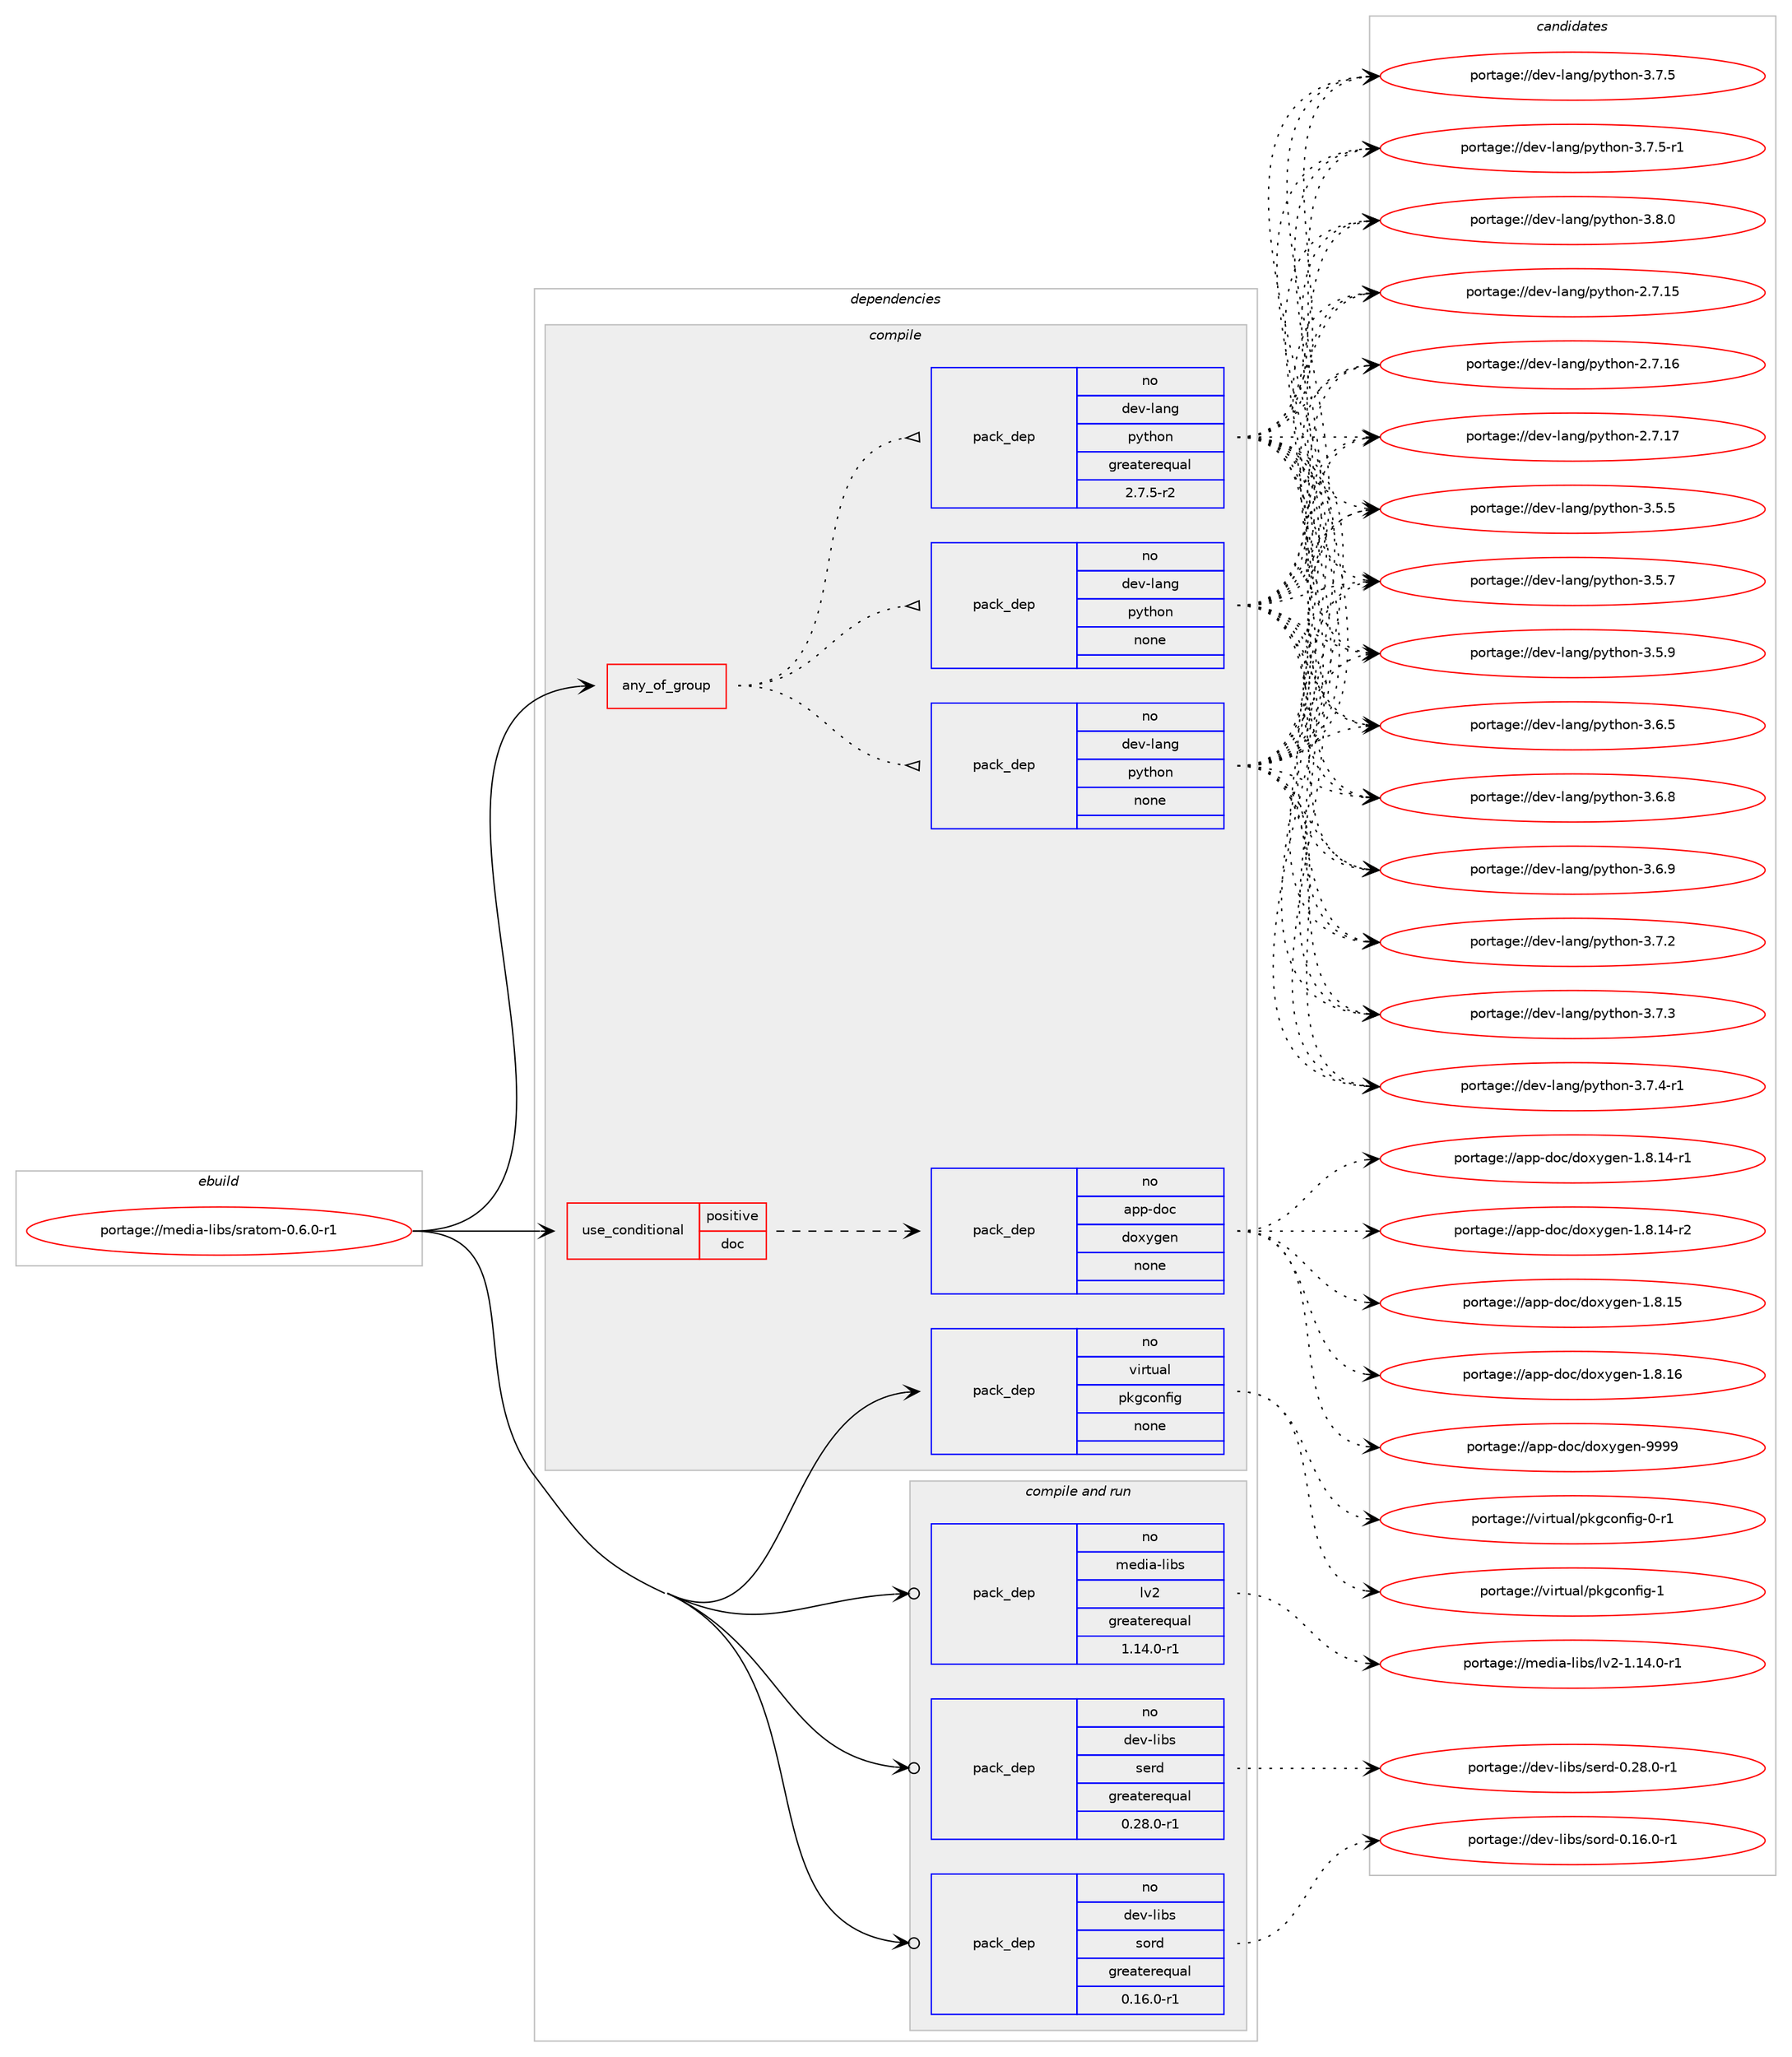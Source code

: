 digraph prolog {

# *************
# Graph options
# *************

newrank=true;
concentrate=true;
compound=true;
graph [rankdir=LR,fontname=Helvetica,fontsize=10,ranksep=1.5];#, ranksep=2.5, nodesep=0.2];
edge  [arrowhead=vee];
node  [fontname=Helvetica,fontsize=10];

# **********
# The ebuild
# **********

subgraph cluster_leftcol {
color=gray;
rank=same;
label=<<i>ebuild</i>>;
id [label="portage://media-libs/sratom-0.6.0-r1", color=red, width=4, href="../media-libs/sratom-0.6.0-r1.svg"];
}

# ****************
# The dependencies
# ****************

subgraph cluster_midcol {
color=gray;
label=<<i>dependencies</i>>;
subgraph cluster_compile {
fillcolor="#eeeeee";
style=filled;
label=<<i>compile</i>>;
subgraph any5208 {
dependency324596 [label=<<TABLE BORDER="0" CELLBORDER="1" CELLSPACING="0" CELLPADDING="4"><TR><TD CELLPADDING="10">any_of_group</TD></TR></TABLE>>, shape=none, color=red];subgraph pack238099 {
dependency324597 [label=<<TABLE BORDER="0" CELLBORDER="1" CELLSPACING="0" CELLPADDING="4" WIDTH="220"><TR><TD ROWSPAN="6" CELLPADDING="30">pack_dep</TD></TR><TR><TD WIDTH="110">no</TD></TR><TR><TD>dev-lang</TD></TR><TR><TD>python</TD></TR><TR><TD>none</TD></TR><TR><TD></TD></TR></TABLE>>, shape=none, color=blue];
}
dependency324596:e -> dependency324597:w [weight=20,style="dotted",arrowhead="oinv"];
subgraph pack238100 {
dependency324598 [label=<<TABLE BORDER="0" CELLBORDER="1" CELLSPACING="0" CELLPADDING="4" WIDTH="220"><TR><TD ROWSPAN="6" CELLPADDING="30">pack_dep</TD></TR><TR><TD WIDTH="110">no</TD></TR><TR><TD>dev-lang</TD></TR><TR><TD>python</TD></TR><TR><TD>none</TD></TR><TR><TD></TD></TR></TABLE>>, shape=none, color=blue];
}
dependency324596:e -> dependency324598:w [weight=20,style="dotted",arrowhead="oinv"];
subgraph pack238101 {
dependency324599 [label=<<TABLE BORDER="0" CELLBORDER="1" CELLSPACING="0" CELLPADDING="4" WIDTH="220"><TR><TD ROWSPAN="6" CELLPADDING="30">pack_dep</TD></TR><TR><TD WIDTH="110">no</TD></TR><TR><TD>dev-lang</TD></TR><TR><TD>python</TD></TR><TR><TD>greaterequal</TD></TR><TR><TD>2.7.5-r2</TD></TR></TABLE>>, shape=none, color=blue];
}
dependency324596:e -> dependency324599:w [weight=20,style="dotted",arrowhead="oinv"];
}
id:e -> dependency324596:w [weight=20,style="solid",arrowhead="vee"];
subgraph cond81151 {
dependency324600 [label=<<TABLE BORDER="0" CELLBORDER="1" CELLSPACING="0" CELLPADDING="4"><TR><TD ROWSPAN="3" CELLPADDING="10">use_conditional</TD></TR><TR><TD>positive</TD></TR><TR><TD>doc</TD></TR></TABLE>>, shape=none, color=red];
subgraph pack238102 {
dependency324601 [label=<<TABLE BORDER="0" CELLBORDER="1" CELLSPACING="0" CELLPADDING="4" WIDTH="220"><TR><TD ROWSPAN="6" CELLPADDING="30">pack_dep</TD></TR><TR><TD WIDTH="110">no</TD></TR><TR><TD>app-doc</TD></TR><TR><TD>doxygen</TD></TR><TR><TD>none</TD></TR><TR><TD></TD></TR></TABLE>>, shape=none, color=blue];
}
dependency324600:e -> dependency324601:w [weight=20,style="dashed",arrowhead="vee"];
}
id:e -> dependency324600:w [weight=20,style="solid",arrowhead="vee"];
subgraph pack238103 {
dependency324602 [label=<<TABLE BORDER="0" CELLBORDER="1" CELLSPACING="0" CELLPADDING="4" WIDTH="220"><TR><TD ROWSPAN="6" CELLPADDING="30">pack_dep</TD></TR><TR><TD WIDTH="110">no</TD></TR><TR><TD>virtual</TD></TR><TR><TD>pkgconfig</TD></TR><TR><TD>none</TD></TR><TR><TD></TD></TR></TABLE>>, shape=none, color=blue];
}
id:e -> dependency324602:w [weight=20,style="solid",arrowhead="vee"];
}
subgraph cluster_compileandrun {
fillcolor="#eeeeee";
style=filled;
label=<<i>compile and run</i>>;
subgraph pack238104 {
dependency324603 [label=<<TABLE BORDER="0" CELLBORDER="1" CELLSPACING="0" CELLPADDING="4" WIDTH="220"><TR><TD ROWSPAN="6" CELLPADDING="30">pack_dep</TD></TR><TR><TD WIDTH="110">no</TD></TR><TR><TD>dev-libs</TD></TR><TR><TD>serd</TD></TR><TR><TD>greaterequal</TD></TR><TR><TD>0.28.0-r1</TD></TR></TABLE>>, shape=none, color=blue];
}
id:e -> dependency324603:w [weight=20,style="solid",arrowhead="odotvee"];
subgraph pack238105 {
dependency324604 [label=<<TABLE BORDER="0" CELLBORDER="1" CELLSPACING="0" CELLPADDING="4" WIDTH="220"><TR><TD ROWSPAN="6" CELLPADDING="30">pack_dep</TD></TR><TR><TD WIDTH="110">no</TD></TR><TR><TD>dev-libs</TD></TR><TR><TD>sord</TD></TR><TR><TD>greaterequal</TD></TR><TR><TD>0.16.0-r1</TD></TR></TABLE>>, shape=none, color=blue];
}
id:e -> dependency324604:w [weight=20,style="solid",arrowhead="odotvee"];
subgraph pack238106 {
dependency324605 [label=<<TABLE BORDER="0" CELLBORDER="1" CELLSPACING="0" CELLPADDING="4" WIDTH="220"><TR><TD ROWSPAN="6" CELLPADDING="30">pack_dep</TD></TR><TR><TD WIDTH="110">no</TD></TR><TR><TD>media-libs</TD></TR><TR><TD>lv2</TD></TR><TR><TD>greaterequal</TD></TR><TR><TD>1.14.0-r1</TD></TR></TABLE>>, shape=none, color=blue];
}
id:e -> dependency324605:w [weight=20,style="solid",arrowhead="odotvee"];
}
subgraph cluster_run {
fillcolor="#eeeeee";
style=filled;
label=<<i>run</i>>;
}
}

# **************
# The candidates
# **************

subgraph cluster_choices {
rank=same;
color=gray;
label=<<i>candidates</i>>;

subgraph choice238099 {
color=black;
nodesep=1;
choiceportage10010111845108971101034711212111610411111045504655464953 [label="portage://dev-lang/python-2.7.15", color=red, width=4,href="../dev-lang/python-2.7.15.svg"];
choiceportage10010111845108971101034711212111610411111045504655464954 [label="portage://dev-lang/python-2.7.16", color=red, width=4,href="../dev-lang/python-2.7.16.svg"];
choiceportage10010111845108971101034711212111610411111045504655464955 [label="portage://dev-lang/python-2.7.17", color=red, width=4,href="../dev-lang/python-2.7.17.svg"];
choiceportage100101118451089711010347112121116104111110455146534653 [label="portage://dev-lang/python-3.5.5", color=red, width=4,href="../dev-lang/python-3.5.5.svg"];
choiceportage100101118451089711010347112121116104111110455146534655 [label="portage://dev-lang/python-3.5.7", color=red, width=4,href="../dev-lang/python-3.5.7.svg"];
choiceportage100101118451089711010347112121116104111110455146534657 [label="portage://dev-lang/python-3.5.9", color=red, width=4,href="../dev-lang/python-3.5.9.svg"];
choiceportage100101118451089711010347112121116104111110455146544653 [label="portage://dev-lang/python-3.6.5", color=red, width=4,href="../dev-lang/python-3.6.5.svg"];
choiceportage100101118451089711010347112121116104111110455146544656 [label="portage://dev-lang/python-3.6.8", color=red, width=4,href="../dev-lang/python-3.6.8.svg"];
choiceportage100101118451089711010347112121116104111110455146544657 [label="portage://dev-lang/python-3.6.9", color=red, width=4,href="../dev-lang/python-3.6.9.svg"];
choiceportage100101118451089711010347112121116104111110455146554650 [label="portage://dev-lang/python-3.7.2", color=red, width=4,href="../dev-lang/python-3.7.2.svg"];
choiceportage100101118451089711010347112121116104111110455146554651 [label="portage://dev-lang/python-3.7.3", color=red, width=4,href="../dev-lang/python-3.7.3.svg"];
choiceportage1001011184510897110103471121211161041111104551465546524511449 [label="portage://dev-lang/python-3.7.4-r1", color=red, width=4,href="../dev-lang/python-3.7.4-r1.svg"];
choiceportage100101118451089711010347112121116104111110455146554653 [label="portage://dev-lang/python-3.7.5", color=red, width=4,href="../dev-lang/python-3.7.5.svg"];
choiceportage1001011184510897110103471121211161041111104551465546534511449 [label="portage://dev-lang/python-3.7.5-r1", color=red, width=4,href="../dev-lang/python-3.7.5-r1.svg"];
choiceportage100101118451089711010347112121116104111110455146564648 [label="portage://dev-lang/python-3.8.0", color=red, width=4,href="../dev-lang/python-3.8.0.svg"];
dependency324597:e -> choiceportage10010111845108971101034711212111610411111045504655464953:w [style=dotted,weight="100"];
dependency324597:e -> choiceportage10010111845108971101034711212111610411111045504655464954:w [style=dotted,weight="100"];
dependency324597:e -> choiceportage10010111845108971101034711212111610411111045504655464955:w [style=dotted,weight="100"];
dependency324597:e -> choiceportage100101118451089711010347112121116104111110455146534653:w [style=dotted,weight="100"];
dependency324597:e -> choiceportage100101118451089711010347112121116104111110455146534655:w [style=dotted,weight="100"];
dependency324597:e -> choiceportage100101118451089711010347112121116104111110455146534657:w [style=dotted,weight="100"];
dependency324597:e -> choiceportage100101118451089711010347112121116104111110455146544653:w [style=dotted,weight="100"];
dependency324597:e -> choiceportage100101118451089711010347112121116104111110455146544656:w [style=dotted,weight="100"];
dependency324597:e -> choiceportage100101118451089711010347112121116104111110455146544657:w [style=dotted,weight="100"];
dependency324597:e -> choiceportage100101118451089711010347112121116104111110455146554650:w [style=dotted,weight="100"];
dependency324597:e -> choiceportage100101118451089711010347112121116104111110455146554651:w [style=dotted,weight="100"];
dependency324597:e -> choiceportage1001011184510897110103471121211161041111104551465546524511449:w [style=dotted,weight="100"];
dependency324597:e -> choiceportage100101118451089711010347112121116104111110455146554653:w [style=dotted,weight="100"];
dependency324597:e -> choiceportage1001011184510897110103471121211161041111104551465546534511449:w [style=dotted,weight="100"];
dependency324597:e -> choiceportage100101118451089711010347112121116104111110455146564648:w [style=dotted,weight="100"];
}
subgraph choice238100 {
color=black;
nodesep=1;
choiceportage10010111845108971101034711212111610411111045504655464953 [label="portage://dev-lang/python-2.7.15", color=red, width=4,href="../dev-lang/python-2.7.15.svg"];
choiceportage10010111845108971101034711212111610411111045504655464954 [label="portage://dev-lang/python-2.7.16", color=red, width=4,href="../dev-lang/python-2.7.16.svg"];
choiceportage10010111845108971101034711212111610411111045504655464955 [label="portage://dev-lang/python-2.7.17", color=red, width=4,href="../dev-lang/python-2.7.17.svg"];
choiceportage100101118451089711010347112121116104111110455146534653 [label="portage://dev-lang/python-3.5.5", color=red, width=4,href="../dev-lang/python-3.5.5.svg"];
choiceportage100101118451089711010347112121116104111110455146534655 [label="portage://dev-lang/python-3.5.7", color=red, width=4,href="../dev-lang/python-3.5.7.svg"];
choiceportage100101118451089711010347112121116104111110455146534657 [label="portage://dev-lang/python-3.5.9", color=red, width=4,href="../dev-lang/python-3.5.9.svg"];
choiceportage100101118451089711010347112121116104111110455146544653 [label="portage://dev-lang/python-3.6.5", color=red, width=4,href="../dev-lang/python-3.6.5.svg"];
choiceportage100101118451089711010347112121116104111110455146544656 [label="portage://dev-lang/python-3.6.8", color=red, width=4,href="../dev-lang/python-3.6.8.svg"];
choiceportage100101118451089711010347112121116104111110455146544657 [label="portage://dev-lang/python-3.6.9", color=red, width=4,href="../dev-lang/python-3.6.9.svg"];
choiceportage100101118451089711010347112121116104111110455146554650 [label="portage://dev-lang/python-3.7.2", color=red, width=4,href="../dev-lang/python-3.7.2.svg"];
choiceportage100101118451089711010347112121116104111110455146554651 [label="portage://dev-lang/python-3.7.3", color=red, width=4,href="../dev-lang/python-3.7.3.svg"];
choiceportage1001011184510897110103471121211161041111104551465546524511449 [label="portage://dev-lang/python-3.7.4-r1", color=red, width=4,href="../dev-lang/python-3.7.4-r1.svg"];
choiceportage100101118451089711010347112121116104111110455146554653 [label="portage://dev-lang/python-3.7.5", color=red, width=4,href="../dev-lang/python-3.7.5.svg"];
choiceportage1001011184510897110103471121211161041111104551465546534511449 [label="portage://dev-lang/python-3.7.5-r1", color=red, width=4,href="../dev-lang/python-3.7.5-r1.svg"];
choiceportage100101118451089711010347112121116104111110455146564648 [label="portage://dev-lang/python-3.8.0", color=red, width=4,href="../dev-lang/python-3.8.0.svg"];
dependency324598:e -> choiceportage10010111845108971101034711212111610411111045504655464953:w [style=dotted,weight="100"];
dependency324598:e -> choiceportage10010111845108971101034711212111610411111045504655464954:w [style=dotted,weight="100"];
dependency324598:e -> choiceportage10010111845108971101034711212111610411111045504655464955:w [style=dotted,weight="100"];
dependency324598:e -> choiceportage100101118451089711010347112121116104111110455146534653:w [style=dotted,weight="100"];
dependency324598:e -> choiceportage100101118451089711010347112121116104111110455146534655:w [style=dotted,weight="100"];
dependency324598:e -> choiceportage100101118451089711010347112121116104111110455146534657:w [style=dotted,weight="100"];
dependency324598:e -> choiceportage100101118451089711010347112121116104111110455146544653:w [style=dotted,weight="100"];
dependency324598:e -> choiceportage100101118451089711010347112121116104111110455146544656:w [style=dotted,weight="100"];
dependency324598:e -> choiceportage100101118451089711010347112121116104111110455146544657:w [style=dotted,weight="100"];
dependency324598:e -> choiceportage100101118451089711010347112121116104111110455146554650:w [style=dotted,weight="100"];
dependency324598:e -> choiceportage100101118451089711010347112121116104111110455146554651:w [style=dotted,weight="100"];
dependency324598:e -> choiceportage1001011184510897110103471121211161041111104551465546524511449:w [style=dotted,weight="100"];
dependency324598:e -> choiceportage100101118451089711010347112121116104111110455146554653:w [style=dotted,weight="100"];
dependency324598:e -> choiceportage1001011184510897110103471121211161041111104551465546534511449:w [style=dotted,weight="100"];
dependency324598:e -> choiceportage100101118451089711010347112121116104111110455146564648:w [style=dotted,weight="100"];
}
subgraph choice238101 {
color=black;
nodesep=1;
choiceportage10010111845108971101034711212111610411111045504655464953 [label="portage://dev-lang/python-2.7.15", color=red, width=4,href="../dev-lang/python-2.7.15.svg"];
choiceportage10010111845108971101034711212111610411111045504655464954 [label="portage://dev-lang/python-2.7.16", color=red, width=4,href="../dev-lang/python-2.7.16.svg"];
choiceportage10010111845108971101034711212111610411111045504655464955 [label="portage://dev-lang/python-2.7.17", color=red, width=4,href="../dev-lang/python-2.7.17.svg"];
choiceportage100101118451089711010347112121116104111110455146534653 [label="portage://dev-lang/python-3.5.5", color=red, width=4,href="../dev-lang/python-3.5.5.svg"];
choiceportage100101118451089711010347112121116104111110455146534655 [label="portage://dev-lang/python-3.5.7", color=red, width=4,href="../dev-lang/python-3.5.7.svg"];
choiceportage100101118451089711010347112121116104111110455146534657 [label="portage://dev-lang/python-3.5.9", color=red, width=4,href="../dev-lang/python-3.5.9.svg"];
choiceportage100101118451089711010347112121116104111110455146544653 [label="portage://dev-lang/python-3.6.5", color=red, width=4,href="../dev-lang/python-3.6.5.svg"];
choiceportage100101118451089711010347112121116104111110455146544656 [label="portage://dev-lang/python-3.6.8", color=red, width=4,href="../dev-lang/python-3.6.8.svg"];
choiceportage100101118451089711010347112121116104111110455146544657 [label="portage://dev-lang/python-3.6.9", color=red, width=4,href="../dev-lang/python-3.6.9.svg"];
choiceportage100101118451089711010347112121116104111110455146554650 [label="portage://dev-lang/python-3.7.2", color=red, width=4,href="../dev-lang/python-3.7.2.svg"];
choiceportage100101118451089711010347112121116104111110455146554651 [label="portage://dev-lang/python-3.7.3", color=red, width=4,href="../dev-lang/python-3.7.3.svg"];
choiceportage1001011184510897110103471121211161041111104551465546524511449 [label="portage://dev-lang/python-3.7.4-r1", color=red, width=4,href="../dev-lang/python-3.7.4-r1.svg"];
choiceportage100101118451089711010347112121116104111110455146554653 [label="portage://dev-lang/python-3.7.5", color=red, width=4,href="../dev-lang/python-3.7.5.svg"];
choiceportage1001011184510897110103471121211161041111104551465546534511449 [label="portage://dev-lang/python-3.7.5-r1", color=red, width=4,href="../dev-lang/python-3.7.5-r1.svg"];
choiceportage100101118451089711010347112121116104111110455146564648 [label="portage://dev-lang/python-3.8.0", color=red, width=4,href="../dev-lang/python-3.8.0.svg"];
dependency324599:e -> choiceportage10010111845108971101034711212111610411111045504655464953:w [style=dotted,weight="100"];
dependency324599:e -> choiceportage10010111845108971101034711212111610411111045504655464954:w [style=dotted,weight="100"];
dependency324599:e -> choiceportage10010111845108971101034711212111610411111045504655464955:w [style=dotted,weight="100"];
dependency324599:e -> choiceportage100101118451089711010347112121116104111110455146534653:w [style=dotted,weight="100"];
dependency324599:e -> choiceportage100101118451089711010347112121116104111110455146534655:w [style=dotted,weight="100"];
dependency324599:e -> choiceportage100101118451089711010347112121116104111110455146534657:w [style=dotted,weight="100"];
dependency324599:e -> choiceportage100101118451089711010347112121116104111110455146544653:w [style=dotted,weight="100"];
dependency324599:e -> choiceportage100101118451089711010347112121116104111110455146544656:w [style=dotted,weight="100"];
dependency324599:e -> choiceportage100101118451089711010347112121116104111110455146544657:w [style=dotted,weight="100"];
dependency324599:e -> choiceportage100101118451089711010347112121116104111110455146554650:w [style=dotted,weight="100"];
dependency324599:e -> choiceportage100101118451089711010347112121116104111110455146554651:w [style=dotted,weight="100"];
dependency324599:e -> choiceportage1001011184510897110103471121211161041111104551465546524511449:w [style=dotted,weight="100"];
dependency324599:e -> choiceportage100101118451089711010347112121116104111110455146554653:w [style=dotted,weight="100"];
dependency324599:e -> choiceportage1001011184510897110103471121211161041111104551465546534511449:w [style=dotted,weight="100"];
dependency324599:e -> choiceportage100101118451089711010347112121116104111110455146564648:w [style=dotted,weight="100"];
}
subgraph choice238102 {
color=black;
nodesep=1;
choiceportage97112112451001119947100111120121103101110454946564649524511449 [label="portage://app-doc/doxygen-1.8.14-r1", color=red, width=4,href="../app-doc/doxygen-1.8.14-r1.svg"];
choiceportage97112112451001119947100111120121103101110454946564649524511450 [label="portage://app-doc/doxygen-1.8.14-r2", color=red, width=4,href="../app-doc/doxygen-1.8.14-r2.svg"];
choiceportage9711211245100111994710011112012110310111045494656464953 [label="portage://app-doc/doxygen-1.8.15", color=red, width=4,href="../app-doc/doxygen-1.8.15.svg"];
choiceportage9711211245100111994710011112012110310111045494656464954 [label="portage://app-doc/doxygen-1.8.16", color=red, width=4,href="../app-doc/doxygen-1.8.16.svg"];
choiceportage971121124510011199471001111201211031011104557575757 [label="portage://app-doc/doxygen-9999", color=red, width=4,href="../app-doc/doxygen-9999.svg"];
dependency324601:e -> choiceportage97112112451001119947100111120121103101110454946564649524511449:w [style=dotted,weight="100"];
dependency324601:e -> choiceportage97112112451001119947100111120121103101110454946564649524511450:w [style=dotted,weight="100"];
dependency324601:e -> choiceportage9711211245100111994710011112012110310111045494656464953:w [style=dotted,weight="100"];
dependency324601:e -> choiceportage9711211245100111994710011112012110310111045494656464954:w [style=dotted,weight="100"];
dependency324601:e -> choiceportage971121124510011199471001111201211031011104557575757:w [style=dotted,weight="100"];
}
subgraph choice238103 {
color=black;
nodesep=1;
choiceportage11810511411611797108471121071039911111010210510345484511449 [label="portage://virtual/pkgconfig-0-r1", color=red, width=4,href="../virtual/pkgconfig-0-r1.svg"];
choiceportage1181051141161179710847112107103991111101021051034549 [label="portage://virtual/pkgconfig-1", color=red, width=4,href="../virtual/pkgconfig-1.svg"];
dependency324602:e -> choiceportage11810511411611797108471121071039911111010210510345484511449:w [style=dotted,weight="100"];
dependency324602:e -> choiceportage1181051141161179710847112107103991111101021051034549:w [style=dotted,weight="100"];
}
subgraph choice238104 {
color=black;
nodesep=1;
choiceportage100101118451081059811547115101114100454846505646484511449 [label="portage://dev-libs/serd-0.28.0-r1", color=red, width=4,href="../dev-libs/serd-0.28.0-r1.svg"];
dependency324603:e -> choiceportage100101118451081059811547115101114100454846505646484511449:w [style=dotted,weight="100"];
}
subgraph choice238105 {
color=black;
nodesep=1;
choiceportage100101118451081059811547115111114100454846495446484511449 [label="portage://dev-libs/sord-0.16.0-r1", color=red, width=4,href="../dev-libs/sord-0.16.0-r1.svg"];
dependency324604:e -> choiceportage100101118451081059811547115111114100454846495446484511449:w [style=dotted,weight="100"];
}
subgraph choice238106 {
color=black;
nodesep=1;
choiceportage1091011001059745108105981154710811850454946495246484511449 [label="portage://media-libs/lv2-1.14.0-r1", color=red, width=4,href="../media-libs/lv2-1.14.0-r1.svg"];
dependency324605:e -> choiceportage1091011001059745108105981154710811850454946495246484511449:w [style=dotted,weight="100"];
}
}

}
